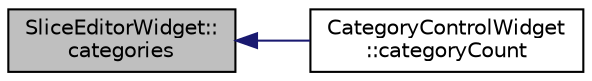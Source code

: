 digraph "SliceEditorWidget::categories"
{
  edge [fontname="Helvetica",fontsize="10",labelfontname="Helvetica",labelfontsize="10"];
  node [fontname="Helvetica",fontsize="10",shape=record];
  rankdir="LR";
  Node11 [label="SliceEditorWidget::\lcategories",height=0.2,width=0.4,color="black", fillcolor="grey75", style="filled", fontcolor="black"];
  Node11 -> Node12 [dir="back",color="midnightblue",fontsize="10",style="solid",fontname="Helvetica"];
  Node12 [label="CategoryControlWidget\l::categoryCount",height=0.2,width=0.4,color="black", fillcolor="white", style="filled",URL="$class_category_control_widget.html#aad862c247bffd2f918f6c3fd8933a6b6",tooltip="Returns the number of category. "];
}

